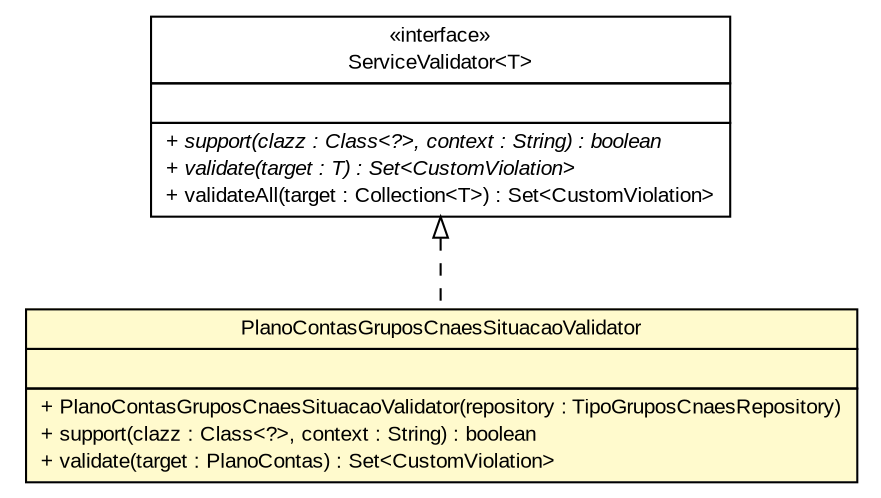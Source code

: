 #!/usr/local/bin/dot
#
# Class diagram 
# Generated by UMLGraph version R5_6 (http://www.umlgraph.org/)
#

digraph G {
	edge [fontname="arial",fontsize=10,labelfontname="arial",labelfontsize=10];
	node [fontname="arial",fontsize=10,shape=plaintext];
	nodesep=0.25;
	ranksep=0.5;
	// br.gov.to.sefaz.business.service.validation.ServiceValidator<T>
	c627860 [label=<<table title="br.gov.to.sefaz.business.service.validation.ServiceValidator" border="0" cellborder="1" cellspacing="0" cellpadding="2" port="p" href="../../../../../business/service/validation/ServiceValidator.html">
		<tr><td><table border="0" cellspacing="0" cellpadding="1">
<tr><td align="center" balign="center"> &#171;interface&#187; </td></tr>
<tr><td align="center" balign="center"> ServiceValidator&lt;T&gt; </td></tr>
		</table></td></tr>
		<tr><td><table border="0" cellspacing="0" cellpadding="1">
<tr><td align="left" balign="left">  </td></tr>
		</table></td></tr>
		<tr><td><table border="0" cellspacing="0" cellpadding="1">
<tr><td align="left" balign="left"><font face="arial italic" point-size="10.0"> + support(clazz : Class&lt;?&gt;, context : String) : boolean </font></td></tr>
<tr><td align="left" balign="left"><font face="arial italic" point-size="10.0"> + validate(target : T) : Set&lt;CustomViolation&gt; </font></td></tr>
<tr><td align="left" balign="left"> + validateAll(target : Collection&lt;T&gt;) : Set&lt;CustomViolation&gt; </td></tr>
		</table></td></tr>
		</table>>, URL="../../../../../business/service/validation/ServiceValidator.html", fontname="arial", fontcolor="black", fontsize=10.0];
	// br.gov.to.sefaz.arr.parametros.business.service.validator.PlanoContasGruposCnaesSituacaoValidator
	c628232 [label=<<table title="br.gov.to.sefaz.arr.parametros.business.service.validator.PlanoContasGruposCnaesSituacaoValidator" border="0" cellborder="1" cellspacing="0" cellpadding="2" port="p" bgcolor="lemonChiffon" href="./PlanoContasGruposCnaesSituacaoValidator.html">
		<tr><td><table border="0" cellspacing="0" cellpadding="1">
<tr><td align="center" balign="center"> PlanoContasGruposCnaesSituacaoValidator </td></tr>
		</table></td></tr>
		<tr><td><table border="0" cellspacing="0" cellpadding="1">
<tr><td align="left" balign="left">  </td></tr>
		</table></td></tr>
		<tr><td><table border="0" cellspacing="0" cellpadding="1">
<tr><td align="left" balign="left"> + PlanoContasGruposCnaesSituacaoValidator(repository : TipoGruposCnaesRepository) </td></tr>
<tr><td align="left" balign="left"> + support(clazz : Class&lt;?&gt;, context : String) : boolean </td></tr>
<tr><td align="left" balign="left"> + validate(target : PlanoContas) : Set&lt;CustomViolation&gt; </td></tr>
		</table></td></tr>
		</table>>, URL="./PlanoContasGruposCnaesSituacaoValidator.html", fontname="arial", fontcolor="black", fontsize=10.0];
	//br.gov.to.sefaz.arr.parametros.business.service.validator.PlanoContasGruposCnaesSituacaoValidator implements br.gov.to.sefaz.business.service.validation.ServiceValidator<T>
	c627860:p -> c628232:p [dir=back,arrowtail=empty,style=dashed];
}

